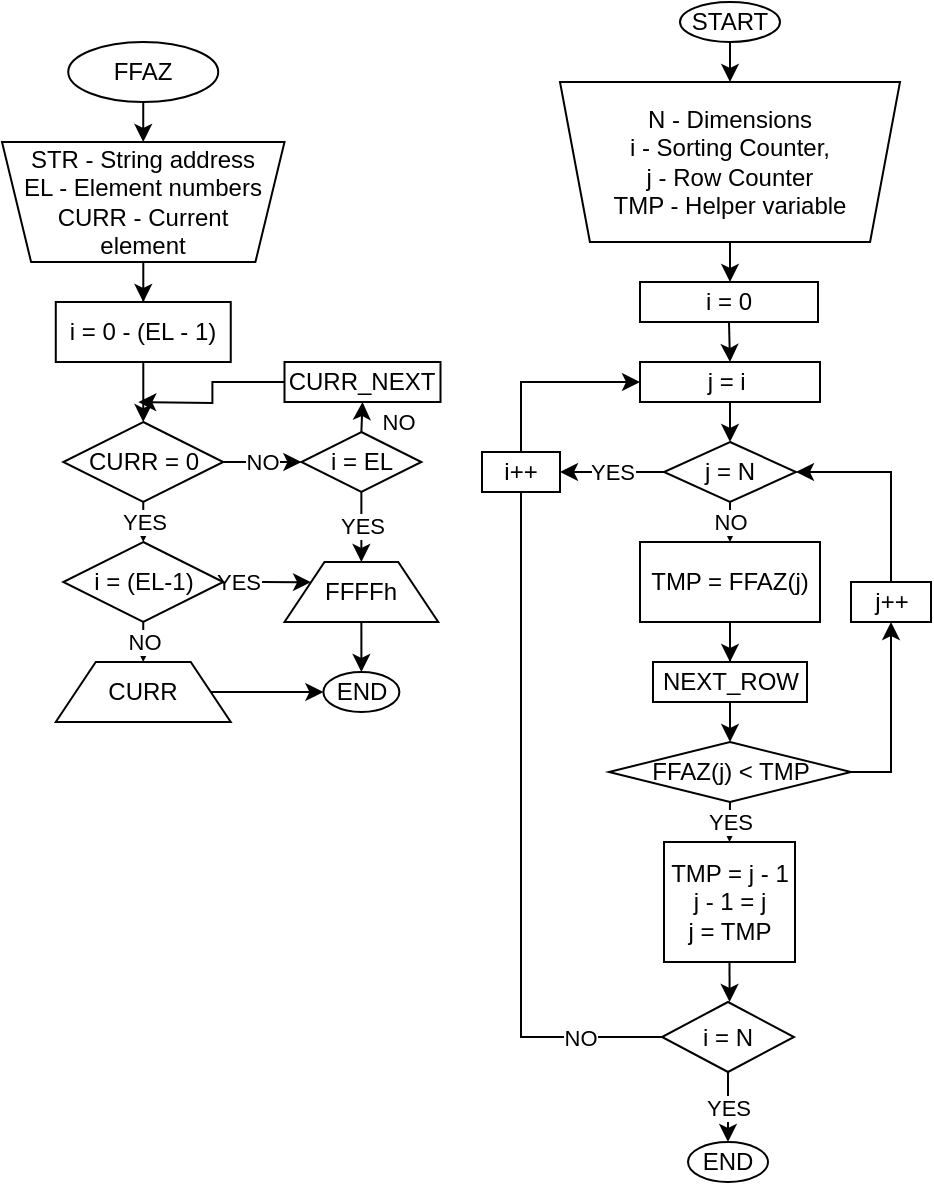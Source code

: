 <mxfile version="15.2.7" type="device"><diagram id="C5RBs43oDa-KdzZeNtuy" name="Page-1"><mxGraphModel dx="1422" dy="822" grid="1" gridSize="10" guides="1" tooltips="1" connect="1" arrows="1" fold="1" page="1" pageScale="1" pageWidth="827" pageHeight="1169" math="0" shadow="0"><root><mxCell id="WIyWlLk6GJQsqaUBKTNV-0"/><mxCell id="WIyWlLk6GJQsqaUBKTNV-1" parent="WIyWlLk6GJQsqaUBKTNV-0"/><mxCell id="L9q59JUHfh7AJaqK9Wri-2" style="edgeStyle=orthogonalEdgeStyle;rounded=0;orthogonalLoop=1;jettySize=auto;html=1;exitX=0.5;exitY=1;exitDx=0;exitDy=0;entryX=0.5;entryY=0;entryDx=0;entryDy=0;" parent="WIyWlLk6GJQsqaUBKTNV-1" source="L9q59JUHfh7AJaqK9Wri-0" target="L9q59JUHfh7AJaqK9Wri-1" edge="1"><mxGeometry relative="1" as="geometry"/></mxCell><mxCell id="L9q59JUHfh7AJaqK9Wri-0" value="START" style="ellipse;whiteSpace=wrap;html=1;" parent="WIyWlLk6GJQsqaUBKTNV-1" vertex="1"><mxGeometry x="519" y="30" width="50" height="20" as="geometry"/></mxCell><mxCell id="L9q59JUHfh7AJaqK9Wri-3" style="edgeStyle=orthogonalEdgeStyle;rounded=0;orthogonalLoop=1;jettySize=auto;html=1;exitX=0.5;exitY=1;exitDx=0;exitDy=0;" parent="WIyWlLk6GJQsqaUBKTNV-1" source="L9q59JUHfh7AJaqK9Wri-1" target="L9q59JUHfh7AJaqK9Wri-4" edge="1"><mxGeometry relative="1" as="geometry"><mxPoint x="544" y="160" as="targetPoint"/></mxGeometry></mxCell><mxCell id="L9q59JUHfh7AJaqK9Wri-1" value="N - Dimensions&lt;br&gt;i - Sorting Counter, &lt;br&gt;j - Row Counter&lt;br&gt;TMP - Helper variable" style="verticalLabelPosition=middle;verticalAlign=middle;html=1;shape=trapezoid;perimeter=trapezoidPerimeter;whiteSpace=wrap;size=0.088;arcSize=10;flipV=1;labelPosition=center;align=center;" parent="WIyWlLk6GJQsqaUBKTNV-1" vertex="1"><mxGeometry x="459" y="70" width="170" height="80" as="geometry"/></mxCell><mxCell id="L9q59JUHfh7AJaqK9Wri-25" style="edgeStyle=orthogonalEdgeStyle;rounded=0;orthogonalLoop=1;jettySize=auto;html=1;exitX=0.5;exitY=1;exitDx=0;exitDy=0;entryX=0.5;entryY=0;entryDx=0;entryDy=0;" parent="WIyWlLk6GJQsqaUBKTNV-1" source="L9q59JUHfh7AJaqK9Wri-4" target="L9q59JUHfh7AJaqK9Wri-24" edge="1"><mxGeometry relative="1" as="geometry"/></mxCell><mxCell id="L9q59JUHfh7AJaqK9Wri-4" value="i = 0" style="rounded=0;whiteSpace=wrap;html=1;" parent="WIyWlLk6GJQsqaUBKTNV-1" vertex="1"><mxGeometry x="499" y="170" width="89" height="20" as="geometry"/></mxCell><mxCell id="L9q59JUHfh7AJaqK9Wri-49" style="edgeStyle=orthogonalEdgeStyle;rounded=0;orthogonalLoop=1;jettySize=auto;html=1;exitX=0.5;exitY=1;exitDx=0;exitDy=0;entryX=0.5;entryY=0;entryDx=0;entryDy=0;" parent="WIyWlLk6GJQsqaUBKTNV-1" source="L9q59JUHfh7AJaqK9Wri-24" target="L9q59JUHfh7AJaqK9Wri-27" edge="1"><mxGeometry relative="1" as="geometry"/></mxCell><mxCell id="L9q59JUHfh7AJaqK9Wri-24" value="j = i&amp;nbsp;" style="rounded=0;whiteSpace=wrap;html=1;" parent="WIyWlLk6GJQsqaUBKTNV-1" vertex="1"><mxGeometry x="499" y="210" width="90" height="20" as="geometry"/></mxCell><mxCell id="L9q59JUHfh7AJaqK9Wri-50" value="NO" style="edgeStyle=orthogonalEdgeStyle;rounded=0;orthogonalLoop=1;jettySize=auto;html=1;exitX=0.5;exitY=1;exitDx=0;exitDy=0;entryX=0.5;entryY=0;entryDx=0;entryDy=0;" parent="WIyWlLk6GJQsqaUBKTNV-1" source="L9q59JUHfh7AJaqK9Wri-27" target="L9q59JUHfh7AJaqK9Wri-47" edge="1"><mxGeometry relative="1" as="geometry"/></mxCell><mxCell id="L9q59JUHfh7AJaqK9Wri-58" value="YES" style="edgeStyle=orthogonalEdgeStyle;rounded=0;orthogonalLoop=1;jettySize=auto;html=1;exitX=0;exitY=0.5;exitDx=0;exitDy=0;entryX=1;entryY=0.5;entryDx=0;entryDy=0;" parent="WIyWlLk6GJQsqaUBKTNV-1" source="L9q59JUHfh7AJaqK9Wri-27" target="L9q59JUHfh7AJaqK9Wri-52" edge="1"><mxGeometry relative="1" as="geometry"/></mxCell><mxCell id="L9q59JUHfh7AJaqK9Wri-27" value="j = N" style="rhombus;whiteSpace=wrap;html=1;" parent="WIyWlLk6GJQsqaUBKTNV-1" vertex="1"><mxGeometry x="511" y="250" width="66" height="30" as="geometry"/></mxCell><mxCell id="L9q59JUHfh7AJaqK9Wri-33" value="YES" style="edgeStyle=orthogonalEdgeStyle;rounded=0;orthogonalLoop=1;jettySize=auto;html=1;exitX=0.5;exitY=1;exitDx=0;exitDy=0;entryX=0.5;entryY=0;entryDx=0;entryDy=0;" parent="WIyWlLk6GJQsqaUBKTNV-1" source="L9q59JUHfh7AJaqK9Wri-30" target="L9q59JUHfh7AJaqK9Wri-34" edge="1"><mxGeometry relative="1" as="geometry"><mxPoint x="543" y="610" as="targetPoint"/></mxGeometry></mxCell><mxCell id="L9q59JUHfh7AJaqK9Wri-30" value="i = N" style="rhombus;whiteSpace=wrap;html=1;" parent="WIyWlLk6GJQsqaUBKTNV-1" vertex="1"><mxGeometry x="510" y="530" width="66" height="35" as="geometry"/></mxCell><mxCell id="L9q59JUHfh7AJaqK9Wri-34" value="END" style="ellipse;whiteSpace=wrap;html=1;" parent="WIyWlLk6GJQsqaUBKTNV-1" vertex="1"><mxGeometry x="523" y="600" width="40" height="20" as="geometry"/></mxCell><mxCell id="L9q59JUHfh7AJaqK9Wri-37" value="" style="edgeStyle=orthogonalEdgeStyle;rounded=0;orthogonalLoop=1;jettySize=auto;html=1;exitX=0.5;exitY=1;exitDx=0;exitDy=0;" parent="WIyWlLk6GJQsqaUBKTNV-1" source="L9q59JUHfh7AJaqK9Wri-36" target="L9q59JUHfh7AJaqK9Wri-30" edge="1"><mxGeometry relative="1" as="geometry"/></mxCell><mxCell id="L9q59JUHfh7AJaqK9Wri-36" value="TMP = j - 1&lt;br&gt;j - 1 = j&lt;br&gt;j = TMP" style="rounded=0;whiteSpace=wrap;html=1;" parent="WIyWlLk6GJQsqaUBKTNV-1" vertex="1"><mxGeometry x="511" y="450" width="65.5" height="60" as="geometry"/></mxCell><mxCell id="L9q59JUHfh7AJaqK9Wri-44" value="YES" style="edgeStyle=orthogonalEdgeStyle;rounded=0;orthogonalLoop=1;jettySize=auto;html=1;exitX=0.5;exitY=1;exitDx=0;exitDy=0;entryX=0.5;entryY=0;entryDx=0;entryDy=0;" parent="WIyWlLk6GJQsqaUBKTNV-1" source="L9q59JUHfh7AJaqK9Wri-39" target="L9q59JUHfh7AJaqK9Wri-36" edge="1"><mxGeometry relative="1" as="geometry"/></mxCell><mxCell id="L9q59JUHfh7AJaqK9Wri-60" style="edgeStyle=orthogonalEdgeStyle;rounded=0;orthogonalLoop=1;jettySize=auto;html=1;exitX=1;exitY=0.5;exitDx=0;exitDy=0;" parent="WIyWlLk6GJQsqaUBKTNV-1" source="L9q59JUHfh7AJaqK9Wri-39" target="L9q59JUHfh7AJaqK9Wri-61" edge="1"><mxGeometry relative="1" as="geometry"><mxPoint x="630" y="300" as="targetPoint"/></mxGeometry></mxCell><mxCell id="L9q59JUHfh7AJaqK9Wri-39" value="FFAZ(j) &amp;lt; TMP" style="rhombus;whiteSpace=wrap;html=1;" parent="WIyWlLk6GJQsqaUBKTNV-1" vertex="1"><mxGeometry x="483.5" y="400" width="121" height="30" as="geometry"/></mxCell><mxCell id="L9q59JUHfh7AJaqK9Wri-46" style="edgeStyle=orthogonalEdgeStyle;rounded=0;orthogonalLoop=1;jettySize=auto;html=1;exitX=0.5;exitY=1;exitDx=0;exitDy=0;" parent="WIyWlLk6GJQsqaUBKTNV-1" source="L9q59JUHfh7AJaqK9Wri-47" target="L9q59JUHfh7AJaqK9Wri-48" edge="1"><mxGeometry relative="1" as="geometry"><mxPoint x="544" y="370" as="targetPoint"/></mxGeometry></mxCell><mxCell id="L9q59JUHfh7AJaqK9Wri-47" value="TMP = FFAZ(j)" style="rounded=0;whiteSpace=wrap;html=1;" parent="WIyWlLk6GJQsqaUBKTNV-1" vertex="1"><mxGeometry x="499" y="300" width="90" height="40" as="geometry"/></mxCell><mxCell id="L9q59JUHfh7AJaqK9Wri-51" style="edgeStyle=orthogonalEdgeStyle;rounded=0;orthogonalLoop=1;jettySize=auto;html=1;exitX=0.5;exitY=1;exitDx=0;exitDy=0;entryX=0.5;entryY=0;entryDx=0;entryDy=0;" parent="WIyWlLk6GJQsqaUBKTNV-1" source="L9q59JUHfh7AJaqK9Wri-48" target="L9q59JUHfh7AJaqK9Wri-39" edge="1"><mxGeometry relative="1" as="geometry"/></mxCell><mxCell id="L9q59JUHfh7AJaqK9Wri-48" value="NEXT_ROW" style="rounded=0;whiteSpace=wrap;html=1;" parent="WIyWlLk6GJQsqaUBKTNV-1" vertex="1"><mxGeometry x="505.5" y="360" width="77" height="20" as="geometry"/></mxCell><mxCell id="L9q59JUHfh7AJaqK9Wri-55" style="edgeStyle=orthogonalEdgeStyle;rounded=0;orthogonalLoop=1;jettySize=auto;html=1;exitX=0.5;exitY=0;exitDx=0;exitDy=0;entryX=0;entryY=0.5;entryDx=0;entryDy=0;" parent="WIyWlLk6GJQsqaUBKTNV-1" source="L9q59JUHfh7AJaqK9Wri-52" target="L9q59JUHfh7AJaqK9Wri-24" edge="1"><mxGeometry relative="1" as="geometry"/></mxCell><mxCell id="L9q59JUHfh7AJaqK9Wri-52" value="i++" style="rounded=0;whiteSpace=wrap;html=1;" parent="WIyWlLk6GJQsqaUBKTNV-1" vertex="1"><mxGeometry x="420" y="255" width="39" height="20" as="geometry"/></mxCell><mxCell id="L9q59JUHfh7AJaqK9Wri-54" value="NO" style="edgeStyle=orthogonalEdgeStyle;rounded=0;orthogonalLoop=1;jettySize=auto;html=1;exitX=0;exitY=0.5;exitDx=0;exitDy=0;entryX=0.5;entryY=1;entryDx=0;entryDy=0;endArrow=none;" parent="WIyWlLk6GJQsqaUBKTNV-1" source="L9q59JUHfh7AJaqK9Wri-30" target="L9q59JUHfh7AJaqK9Wri-52" edge="1"><mxGeometry x="-0.758" relative="1" as="geometry"><mxPoint x="510" y="547.5" as="sourcePoint"/><mxPoint x="499" y="180" as="targetPoint"/><Array as="points"><mxPoint x="440" y="548"/></Array><mxPoint as="offset"/></mxGeometry></mxCell><mxCell id="L9q59JUHfh7AJaqK9Wri-62" style="edgeStyle=orthogonalEdgeStyle;rounded=0;orthogonalLoop=1;jettySize=auto;html=1;exitX=0.5;exitY=0;exitDx=0;exitDy=0;entryX=1;entryY=0.5;entryDx=0;entryDy=0;" parent="WIyWlLk6GJQsqaUBKTNV-1" source="L9q59JUHfh7AJaqK9Wri-61" target="L9q59JUHfh7AJaqK9Wri-27" edge="1"><mxGeometry relative="1" as="geometry"/></mxCell><mxCell id="L9q59JUHfh7AJaqK9Wri-61" value="j++" style="rounded=0;whiteSpace=wrap;html=1;" parent="WIyWlLk6GJQsqaUBKTNV-1" vertex="1"><mxGeometry x="604.5" y="320" width="40" height="20" as="geometry"/></mxCell><mxCell id="wd8vJ8TpOhziP-tmqbBc-0" style="edgeStyle=orthogonalEdgeStyle;rounded=0;orthogonalLoop=1;jettySize=auto;html=1;exitX=0.5;exitY=1;exitDx=0;exitDy=0;entryX=0.5;entryY=0;entryDx=0;entryDy=0;" edge="1" parent="WIyWlLk6GJQsqaUBKTNV-1" source="wd8vJ8TpOhziP-tmqbBc-1" target="wd8vJ8TpOhziP-tmqbBc-3"><mxGeometry relative="1" as="geometry"/></mxCell><mxCell id="wd8vJ8TpOhziP-tmqbBc-1" value="FFAZ" style="ellipse;whiteSpace=wrap;html=1;" vertex="1" parent="WIyWlLk6GJQsqaUBKTNV-1"><mxGeometry x="213.12" y="50" width="75" height="30" as="geometry"/></mxCell><mxCell id="wd8vJ8TpOhziP-tmqbBc-2" value="" style="edgeStyle=orthogonalEdgeStyle;rounded=0;orthogonalLoop=1;jettySize=auto;html=1;" edge="1" parent="WIyWlLk6GJQsqaUBKTNV-1" source="wd8vJ8TpOhziP-tmqbBc-3" target="wd8vJ8TpOhziP-tmqbBc-5"><mxGeometry relative="1" as="geometry"/></mxCell><mxCell id="wd8vJ8TpOhziP-tmqbBc-3" value="STR - String address&lt;br&gt;EL - Element numbers&lt;br&gt;CURR - Current&lt;br&gt;element" style="verticalLabelPosition=middle;verticalAlign=middle;html=1;shape=trapezoid;perimeter=trapezoidPerimeter;whiteSpace=wrap;size=0.103;arcSize=10;flipV=1;labelPosition=center;align=center;" vertex="1" parent="WIyWlLk6GJQsqaUBKTNV-1"><mxGeometry x="180" y="100" width="141.25" height="60" as="geometry"/></mxCell><mxCell id="wd8vJ8TpOhziP-tmqbBc-4" value="" style="edgeStyle=orthogonalEdgeStyle;rounded=0;orthogonalLoop=1;jettySize=auto;html=1;" edge="1" parent="WIyWlLk6GJQsqaUBKTNV-1" source="wd8vJ8TpOhziP-tmqbBc-5" target="wd8vJ8TpOhziP-tmqbBc-8"><mxGeometry relative="1" as="geometry"/></mxCell><mxCell id="wd8vJ8TpOhziP-tmqbBc-5" value="i = 0 - (EL - 1)" style="whiteSpace=wrap;html=1;arcSize=10;" vertex="1" parent="WIyWlLk6GJQsqaUBKTNV-1"><mxGeometry x="206.89" y="180" width="87.49" height="30" as="geometry"/></mxCell><mxCell id="wd8vJ8TpOhziP-tmqbBc-6" value="YES" style="edgeStyle=orthogonalEdgeStyle;rounded=0;orthogonalLoop=1;jettySize=auto;html=1;exitX=0.5;exitY=1;exitDx=0;exitDy=0;entryX=0.5;entryY=0;entryDx=0;entryDy=0;" edge="1" parent="WIyWlLk6GJQsqaUBKTNV-1" source="wd8vJ8TpOhziP-tmqbBc-8" target="wd8vJ8TpOhziP-tmqbBc-15"><mxGeometry relative="1" as="geometry"><mxPoint x="250.62" y="310" as="targetPoint"/></mxGeometry></mxCell><mxCell id="wd8vJ8TpOhziP-tmqbBc-7" value="NO" style="edgeStyle=orthogonalEdgeStyle;rounded=0;orthogonalLoop=1;jettySize=auto;html=1;exitX=1;exitY=0.5;exitDx=0;exitDy=0;entryX=0;entryY=0.5;entryDx=0;entryDy=0;" edge="1" parent="WIyWlLk6GJQsqaUBKTNV-1" source="wd8vJ8TpOhziP-tmqbBc-8" target="wd8vJ8TpOhziP-tmqbBc-18"><mxGeometry relative="1" as="geometry"><mxPoint x="328.12" y="260" as="targetPoint"/></mxGeometry></mxCell><mxCell id="wd8vJ8TpOhziP-tmqbBc-8" value="CURR = 0" style="rhombus;whiteSpace=wrap;html=1;arcSize=10;" vertex="1" parent="WIyWlLk6GJQsqaUBKTNV-1"><mxGeometry x="210.63" y="240" width="80" height="40" as="geometry"/></mxCell><mxCell id="wd8vJ8TpOhziP-tmqbBc-9" style="edgeStyle=orthogonalEdgeStyle;rounded=0;orthogonalLoop=1;jettySize=auto;html=1;exitX=1;exitY=0.5;exitDx=0;exitDy=0;entryX=0;entryY=0.5;entryDx=0;entryDy=0;" edge="1" parent="WIyWlLk6GJQsqaUBKTNV-1" source="wd8vJ8TpOhziP-tmqbBc-10" target="wd8vJ8TpOhziP-tmqbBc-21"><mxGeometry relative="1" as="geometry"/></mxCell><mxCell id="wd8vJ8TpOhziP-tmqbBc-10" value="CURR" style="shape=trapezoid;perimeter=trapezoidPerimeter;whiteSpace=wrap;html=1;fixedSize=1;" vertex="1" parent="WIyWlLk6GJQsqaUBKTNV-1"><mxGeometry x="206.88" y="360" width="87.49" height="30" as="geometry"/></mxCell><mxCell id="wd8vJ8TpOhziP-tmqbBc-11" style="edgeStyle=orthogonalEdgeStyle;rounded=0;orthogonalLoop=1;jettySize=auto;html=1;exitX=0.5;exitY=1;exitDx=0;exitDy=0;" edge="1" parent="WIyWlLk6GJQsqaUBKTNV-1" source="wd8vJ8TpOhziP-tmqbBc-12" target="wd8vJ8TpOhziP-tmqbBc-21"><mxGeometry relative="1" as="geometry"><mxPoint x="360.12" y="390" as="targetPoint"/></mxGeometry></mxCell><mxCell id="wd8vJ8TpOhziP-tmqbBc-12" value="FFFFh" style="shape=trapezoid;perimeter=trapezoidPerimeter;whiteSpace=wrap;html=1;fixedSize=1;" vertex="1" parent="WIyWlLk6GJQsqaUBKTNV-1"><mxGeometry x="321.25" y="310" width="76.87" height="30" as="geometry"/></mxCell><mxCell id="wd8vJ8TpOhziP-tmqbBc-13" value="NO" style="edgeStyle=orthogonalEdgeStyle;rounded=0;orthogonalLoop=1;jettySize=auto;html=1;exitX=0.5;exitY=1;exitDx=0;exitDy=0;entryX=0.5;entryY=0;entryDx=0;entryDy=0;" edge="1" parent="WIyWlLk6GJQsqaUBKTNV-1" source="wd8vJ8TpOhziP-tmqbBc-15" target="wd8vJ8TpOhziP-tmqbBc-10"><mxGeometry relative="1" as="geometry"><mxPoint x="251.12" y="370" as="targetPoint"/></mxGeometry></mxCell><mxCell id="wd8vJ8TpOhziP-tmqbBc-14" value="YES" style="edgeStyle=orthogonalEdgeStyle;rounded=0;orthogonalLoop=1;jettySize=auto;html=1;exitX=1;exitY=0.5;exitDx=0;exitDy=0;entryX=0;entryY=0.25;entryDx=0;entryDy=0;" edge="1" parent="WIyWlLk6GJQsqaUBKTNV-1" source="wd8vJ8TpOhziP-tmqbBc-15" target="wd8vJ8TpOhziP-tmqbBc-12"><mxGeometry x="-0.679" relative="1" as="geometry"><mxPoint as="offset"/></mxGeometry></mxCell><mxCell id="wd8vJ8TpOhziP-tmqbBc-15" value="i = (EL-1)" style="rhombus;whiteSpace=wrap;html=1;" vertex="1" parent="WIyWlLk6GJQsqaUBKTNV-1"><mxGeometry x="210.63" y="300" width="80" height="40" as="geometry"/></mxCell><mxCell id="wd8vJ8TpOhziP-tmqbBc-16" value="YES" style="edgeStyle=orthogonalEdgeStyle;rounded=0;orthogonalLoop=1;jettySize=auto;html=1;exitX=0.5;exitY=1;exitDx=0;exitDy=0;entryX=0.5;entryY=0;entryDx=0;entryDy=0;" edge="1" parent="WIyWlLk6GJQsqaUBKTNV-1" source="wd8vJ8TpOhziP-tmqbBc-18" target="wd8vJ8TpOhziP-tmqbBc-12"><mxGeometry relative="1" as="geometry"/></mxCell><mxCell id="wd8vJ8TpOhziP-tmqbBc-17" value="NO" style="edgeStyle=orthogonalEdgeStyle;rounded=0;orthogonalLoop=1;jettySize=auto;html=1;exitX=0.5;exitY=0;exitDx=0;exitDy=0;entryX=0.5;entryY=1;entryDx=0;entryDy=0;" edge="1" parent="WIyWlLk6GJQsqaUBKTNV-1" source="wd8vJ8TpOhziP-tmqbBc-18" target="wd8vJ8TpOhziP-tmqbBc-20"><mxGeometry x="-0.243" y="-18" relative="1" as="geometry"><mxPoint as="offset"/></mxGeometry></mxCell><mxCell id="wd8vJ8TpOhziP-tmqbBc-18" value="i = EL" style="rhombus;whiteSpace=wrap;html=1;" vertex="1" parent="WIyWlLk6GJQsqaUBKTNV-1"><mxGeometry x="329.69" y="245" width="60" height="30" as="geometry"/></mxCell><mxCell id="wd8vJ8TpOhziP-tmqbBc-19" style="edgeStyle=orthogonalEdgeStyle;rounded=0;orthogonalLoop=1;jettySize=auto;html=1;exitX=0;exitY=0.5;exitDx=0;exitDy=0;" edge="1" parent="WIyWlLk6GJQsqaUBKTNV-1" source="wd8vJ8TpOhziP-tmqbBc-20"><mxGeometry relative="1" as="geometry"><mxPoint x="248.12" y="230" as="targetPoint"/></mxGeometry></mxCell><mxCell id="wd8vJ8TpOhziP-tmqbBc-20" value="CURR_NEXT" style="rounded=0;whiteSpace=wrap;html=1;" vertex="1" parent="WIyWlLk6GJQsqaUBKTNV-1"><mxGeometry x="321.25" y="210" width="78" height="20" as="geometry"/></mxCell><mxCell id="wd8vJ8TpOhziP-tmqbBc-21" value="END" style="ellipse;whiteSpace=wrap;html=1;" vertex="1" parent="WIyWlLk6GJQsqaUBKTNV-1"><mxGeometry x="340.69" y="365" width="38" height="20" as="geometry"/></mxCell></root></mxGraphModel></diagram></mxfile>